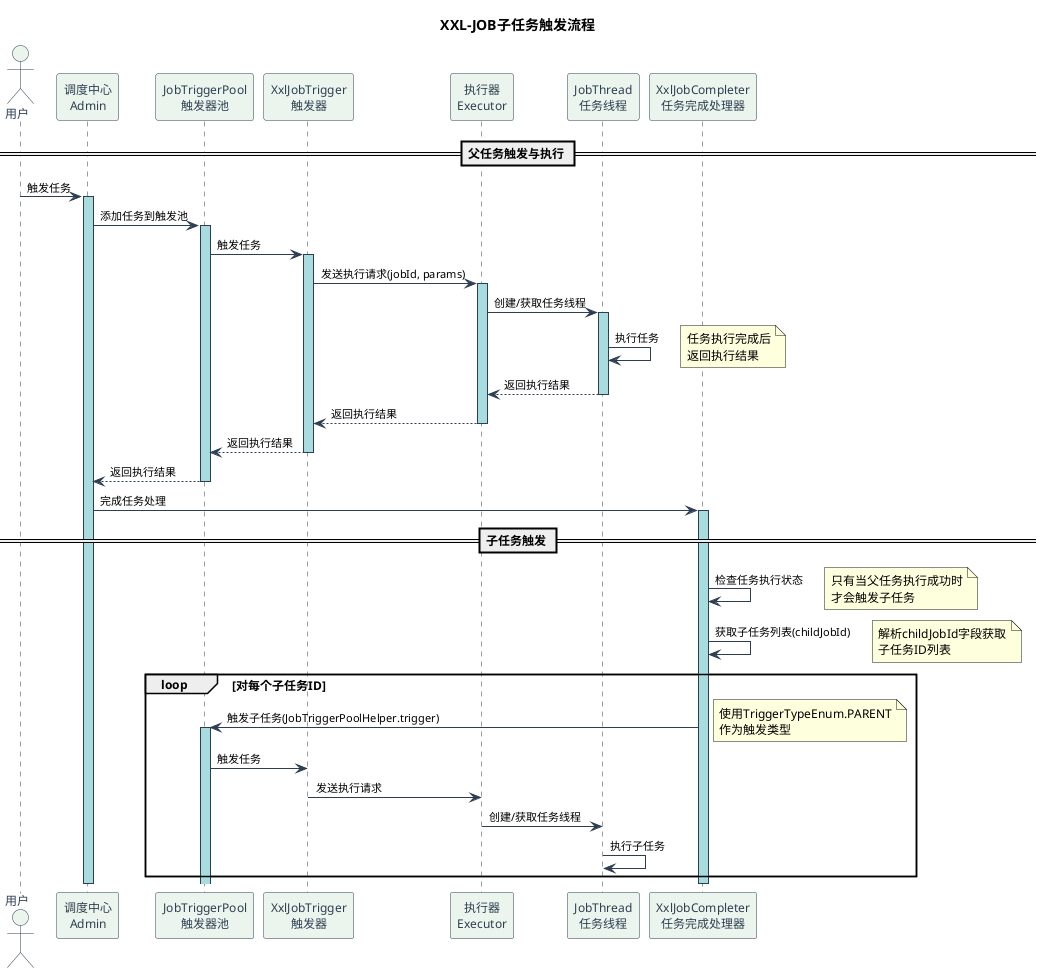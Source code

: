 @startuml XXL-JOB子任务触发

' 设置样式
skinparam backgroundColor white
skinparam handwritten false
skinparam DefaultFontName "Microsoft YaHei"
skinparam DefaultFontSize 12
skinparam ArrowFontSize 11
skinparam sequence {
  ArrowColor #2c3e50
  ActorBorderColor #2c3e50
  LifeLineBorderColor #2c3e50
  LifeLineBackgroundColor #A9DCDF
  
  ParticipantBorderColor #2c3e50
  ParticipantBackgroundColor #ebf5ee
  ParticipantFontColor #2c3e50
  
  ActorBackgroundColor #ebf5ee
  ActorFontColor #2c3e50
}

' 定义参与者
actor "用户" as User
participant "调度中心\nAdmin" as Admin
participant "JobTriggerPool\n触发器池" as TriggerPool
participant "XxlJobTrigger\n触发器" as Trigger
participant "执行器\nExecutor" as Executor
participant "JobThread\n任务线程" as JobThread
participant "XxlJobCompleter\n任务完成处理器" as Completer

' ======= 子任务触发流程 =======
title XXL-JOB子任务触发流程

== 父任务触发与执行 ==
User -> Admin : 触发任务
activate Admin
Admin -> TriggerPool : 添加任务到触发池
activate TriggerPool
TriggerPool -> Trigger : 触发任务
activate Trigger
Trigger -> Executor : 发送执行请求(jobId, params)
activate Executor
Executor -> JobThread : 创建/获取任务线程
activate JobThread
JobThread -> JobThread : 执行任务
note right: 任务执行完成后\n返回执行结果
JobThread --> Executor : 返回执行结果
deactivate JobThread
Executor --> Trigger : 返回执行结果
deactivate Executor
Trigger --> TriggerPool : 返回执行结果
deactivate Trigger
TriggerPool --> Admin : 返回执行结果
deactivate TriggerPool
Admin -> Completer : 完成任务处理
activate Completer

== 子任务触发 ==
Completer -> Completer : 检查任务执行状态
note right: 只有当父任务执行成功时\n才会触发子任务
Completer -> Completer : 获取子任务列表(childJobId)
note right: 解析childJobId字段获取\n子任务ID列表
loop 对每个子任务ID
    Completer -> TriggerPool : 触发子任务(JobTriggerPoolHelper.trigger)
    activate TriggerPool
    note right: 使用TriggerTypeEnum.PARENT\n作为触发类型
    TriggerPool -> Trigger : 触发任务
    Trigger -> Executor : 发送执行请求
    Executor -> JobThread : 创建/获取任务线程
    JobThread -> JobThread : 执行子任务
end
deactivate Completer
deactivate Admin

@enduml 
